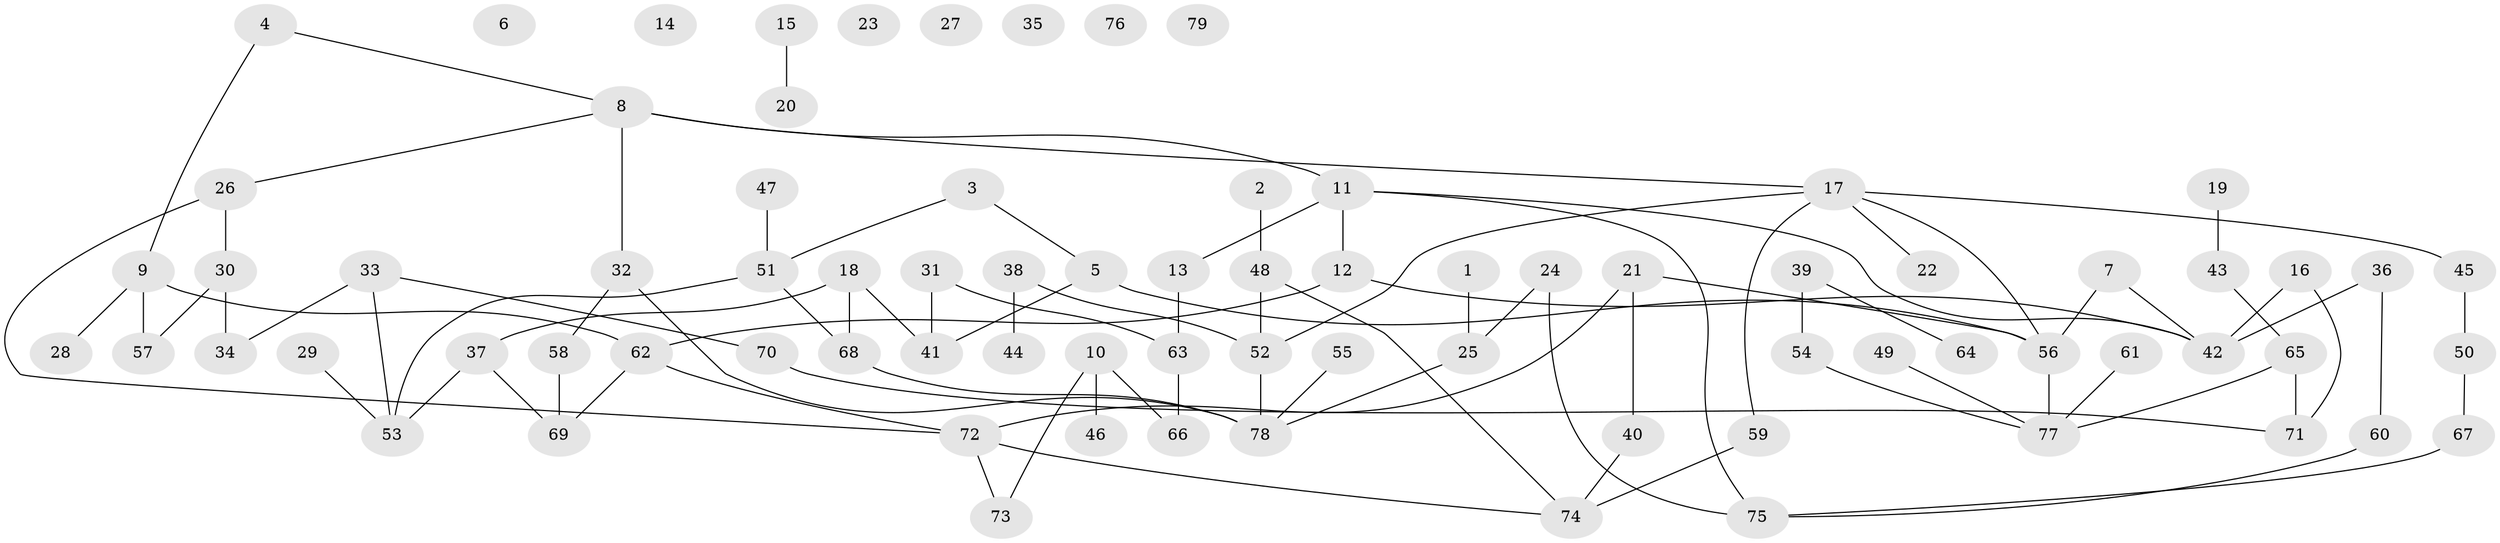 // coarse degree distribution, {2: 0.23076923076923078, 1: 0.1346153846153846, 3: 0.2692307692307692, 0: 0.15384615384615385, 5: 0.09615384615384616, 8: 0.038461538461538464, 4: 0.057692307692307696, 6: 0.019230769230769232}
// Generated by graph-tools (version 1.1) at 2025/41/03/06/25 10:41:21]
// undirected, 79 vertices, 93 edges
graph export_dot {
graph [start="1"]
  node [color=gray90,style=filled];
  1;
  2;
  3;
  4;
  5;
  6;
  7;
  8;
  9;
  10;
  11;
  12;
  13;
  14;
  15;
  16;
  17;
  18;
  19;
  20;
  21;
  22;
  23;
  24;
  25;
  26;
  27;
  28;
  29;
  30;
  31;
  32;
  33;
  34;
  35;
  36;
  37;
  38;
  39;
  40;
  41;
  42;
  43;
  44;
  45;
  46;
  47;
  48;
  49;
  50;
  51;
  52;
  53;
  54;
  55;
  56;
  57;
  58;
  59;
  60;
  61;
  62;
  63;
  64;
  65;
  66;
  67;
  68;
  69;
  70;
  71;
  72;
  73;
  74;
  75;
  76;
  77;
  78;
  79;
  1 -- 25;
  2 -- 48;
  3 -- 5;
  3 -- 51;
  4 -- 8;
  4 -- 9;
  5 -- 41;
  5 -- 56;
  7 -- 42;
  7 -- 56;
  8 -- 11;
  8 -- 17;
  8 -- 26;
  8 -- 32;
  9 -- 28;
  9 -- 57;
  9 -- 62;
  10 -- 46;
  10 -- 66;
  10 -- 73;
  11 -- 12;
  11 -- 13;
  11 -- 42;
  11 -- 75;
  12 -- 42;
  12 -- 62;
  13 -- 63;
  15 -- 20;
  16 -- 42;
  16 -- 71;
  17 -- 22;
  17 -- 45;
  17 -- 52;
  17 -- 56;
  17 -- 59;
  18 -- 37;
  18 -- 41;
  18 -- 68;
  19 -- 43;
  21 -- 40;
  21 -- 56;
  21 -- 72;
  24 -- 25;
  24 -- 75;
  25 -- 78;
  26 -- 30;
  26 -- 72;
  29 -- 53;
  30 -- 34;
  30 -- 57;
  31 -- 41;
  31 -- 63;
  32 -- 58;
  32 -- 78;
  33 -- 34;
  33 -- 53;
  33 -- 70;
  36 -- 42;
  36 -- 60;
  37 -- 53;
  37 -- 69;
  38 -- 44;
  38 -- 52;
  39 -- 54;
  39 -- 64;
  40 -- 74;
  43 -- 65;
  45 -- 50;
  47 -- 51;
  48 -- 52;
  48 -- 74;
  49 -- 77;
  50 -- 67;
  51 -- 53;
  51 -- 68;
  52 -- 78;
  54 -- 77;
  55 -- 78;
  56 -- 77;
  58 -- 69;
  59 -- 74;
  60 -- 75;
  61 -- 77;
  62 -- 69;
  62 -- 72;
  63 -- 66;
  65 -- 71;
  65 -- 77;
  67 -- 75;
  68 -- 78;
  70 -- 71;
  72 -- 73;
  72 -- 74;
}
